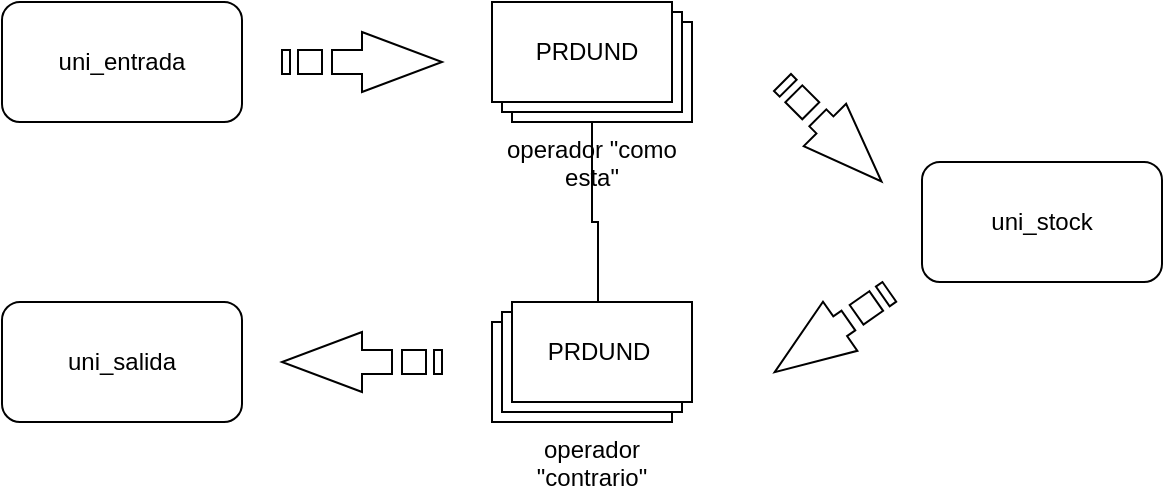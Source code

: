 <mxfile version="22.1.8" type="github">
  <diagram id="kgpKYQtTHZ0yAKxKKP6v" name="Page-1">
    <mxGraphModel dx="1660" dy="736" grid="1" gridSize="10" guides="1" tooltips="1" connect="1" arrows="1" fold="1" page="1" pageScale="1" pageWidth="850" pageHeight="1100" math="0" shadow="0">
      <root>
        <mxCell id="0" />
        <mxCell id="1" parent="0" />
        <mxCell id="Pi_Rg2026Lo_0ExYhjhl-1" value="" style="edgeStyle=orthogonalEdgeStyle;rounded=0;orthogonalLoop=1;jettySize=auto;html=1;" edge="1" parent="1" source="0UKLwXg4Dds4JLnMCCdG-1" target="0UKLwXg4Dds4JLnMCCdG-14">
          <mxGeometry relative="1" as="geometry" />
        </mxCell>
        <mxCell id="0UKLwXg4Dds4JLnMCCdG-1" value="operador &quot;como esta&quot;" style="verticalLabelPosition=bottom;verticalAlign=top;html=1;shape=mxgraph.basic.layered_rect;dx=10;outlineConnect=0;whiteSpace=wrap;" parent="1" vertex="1">
          <mxGeometry x="375" y="160" width="100" height="60" as="geometry" />
        </mxCell>
        <mxCell id="0UKLwXg4Dds4JLnMCCdG-2" value="" style="html=1;shadow=0;dashed=0;align=center;verticalAlign=middle;shape=mxgraph.arrows2.stripedArrow;dy=0.6;dx=40;notch=25;" parent="1" vertex="1">
          <mxGeometry x="270" y="175" width="80" height="30" as="geometry" />
        </mxCell>
        <mxCell id="0UKLwXg4Dds4JLnMCCdG-3" value="" style="html=1;shadow=0;dashed=0;align=center;verticalAlign=middle;shape=mxgraph.arrows2.stripedArrow;dy=0.6;dx=40;notch=25;rotation=45;" parent="1" vertex="1">
          <mxGeometry x="510" y="210" width="70" height="30" as="geometry" />
        </mxCell>
        <mxCell id="0UKLwXg4Dds4JLnMCCdG-7" value="uni_entrada" style="rounded=1;whiteSpace=wrap;html=1;" parent="1" vertex="1">
          <mxGeometry x="130" y="160" width="120" height="60" as="geometry" />
        </mxCell>
        <mxCell id="0UKLwXg4Dds4JLnMCCdG-8" value="uni_stock" style="rounded=1;whiteSpace=wrap;html=1;" parent="1" vertex="1">
          <mxGeometry x="590" y="240" width="120" height="60" as="geometry" />
        </mxCell>
        <mxCell id="0UKLwXg4Dds4JLnMCCdG-9" value="" style="html=1;shadow=0;dashed=0;align=center;verticalAlign=middle;shape=mxgraph.arrows2.stripedArrow;dy=0.6;dx=40;notch=25;rotation=-215;" parent="1" vertex="1">
          <mxGeometry x="510" y="310" width="70" height="30" as="geometry" />
        </mxCell>
        <mxCell id="0UKLwXg4Dds4JLnMCCdG-10" value="operador &quot;contrario&quot;" style="verticalLabelPosition=bottom;verticalAlign=top;html=1;shape=mxgraph.basic.layered_rect;dx=10;outlineConnect=0;whiteSpace=wrap;flipH=1;" parent="1" vertex="1">
          <mxGeometry x="375" y="310" width="100" height="60" as="geometry" />
        </mxCell>
        <mxCell id="0UKLwXg4Dds4JLnMCCdG-11" value="" style="html=1;shadow=0;dashed=0;align=center;verticalAlign=middle;shape=mxgraph.arrows2.stripedArrow;dy=0.6;dx=40;notch=25;flipH=1;" parent="1" vertex="1">
          <mxGeometry x="270" y="325" width="80" height="30" as="geometry" />
        </mxCell>
        <mxCell id="0UKLwXg4Dds4JLnMCCdG-12" value="uni_salida" style="rounded=1;whiteSpace=wrap;html=1;" parent="1" vertex="1">
          <mxGeometry x="130" y="310" width="120" height="60" as="geometry" />
        </mxCell>
        <mxCell id="0UKLwXg4Dds4JLnMCCdG-13" value="PRDUND" style="text;html=1;align=center;verticalAlign=middle;resizable=0;points=[];autosize=1;strokeColor=none;fillColor=none;" parent="1" vertex="1">
          <mxGeometry x="387" y="170" width="70" height="30" as="geometry" />
        </mxCell>
        <mxCell id="0UKLwXg4Dds4JLnMCCdG-14" value="PRDUND" style="text;html=1;align=center;verticalAlign=middle;resizable=0;points=[];autosize=1;strokeColor=none;fillColor=none;" parent="1" vertex="1">
          <mxGeometry x="393" y="320" width="70" height="30" as="geometry" />
        </mxCell>
      </root>
    </mxGraphModel>
  </diagram>
</mxfile>
